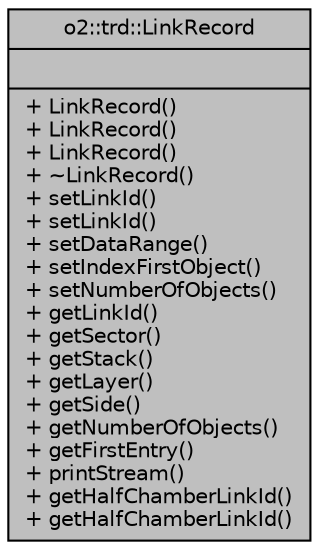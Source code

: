 digraph "o2::trd::LinkRecord"
{
 // INTERACTIVE_SVG=YES
  bgcolor="transparent";
  edge [fontname="Helvetica",fontsize="10",labelfontname="Helvetica",labelfontsize="10"];
  node [fontname="Helvetica",fontsize="10",shape=record];
  Node1 [label="{o2::trd::LinkRecord\n||+ LinkRecord()\l+ LinkRecord()\l+ LinkRecord()\l+ ~LinkRecord()\l+ setLinkId()\l+ setLinkId()\l+ setDataRange()\l+ setIndexFirstObject()\l+ setNumberOfObjects()\l+ getLinkId()\l+ getSector()\l+ getStack()\l+ getLayer()\l+ getSide()\l+ getNumberOfObjects()\l+ getFirstEntry()\l+ printStream()\l+ getHalfChamberLinkId()\l+ getHalfChamberLinkId()\l}",height=0.2,width=0.4,color="black", fillcolor="grey75", style="filled", fontcolor="black"];
}
